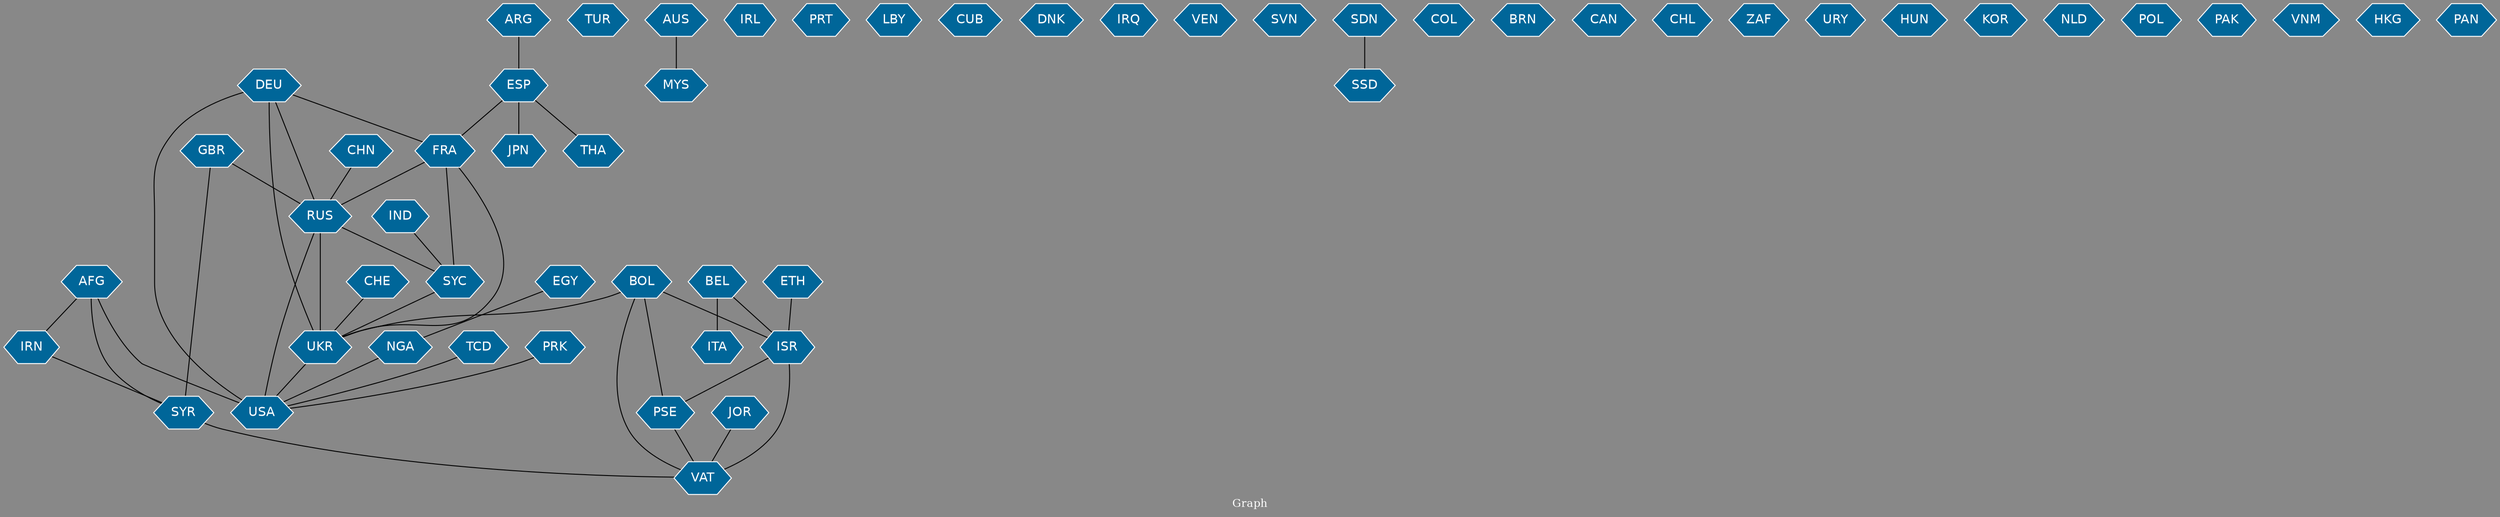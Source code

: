 // Countries together in item graph
graph {
	graph [bgcolor="#888888" fontcolor=white fontsize=12 label="Graph" outputorder=edgesfirst overlap=prism]
	node [color=white fillcolor="#006699" fontcolor=white fontname=Helvetica shape=hexagon style=filled]
	edge [arrowhead=open color=black fontcolor=white fontname=Courier fontsize=12]
		BEL [label=BEL]
		ITA [label=ITA]
		UKR [label=UKR]
		USA [label=USA]
		DEU [label=DEU]
		EGY [label=EGY]
		TUR [label=TUR]
		RUS [label=RUS]
		ESP [label=ESP]
		JPN [label=JPN]
		GBR [label=GBR]
		TCD [label=TCD]
		IND [label=IND]
		SYC [label=SYC]
		SYR [label=SYR]
		IRN [label=IRN]
		ISR [label=ISR]
		MYS [label=MYS]
		CHE [label=CHE]
		JOR [label=JOR]
		VAT [label=VAT]
		CHN [label=CHN]
		IRL [label=IRL]
		PRT [label=PRT]
		NGA [label=NGA]
		LBY [label=LBY]
		BOL [label=BOL]
		ARG [label=ARG]
		THA [label=THA]
		CUB [label=CUB]
		FRA [label=FRA]
		DNK [label=DNK]
		AFG [label=AFG]
		IRQ [label=IRQ]
		VEN [label=VEN]
		SVN [label=SVN]
		SSD [label=SSD]
		SDN [label=SDN]
		COL [label=COL]
		BRN [label=BRN]
		CAN [label=CAN]
		CHL [label=CHL]
		PSE [label=PSE]
		ZAF [label=ZAF]
		PRK [label=PRK]
		URY [label=URY]
		HUN [label=HUN]
		KOR [label=KOR]
		NLD [label=NLD]
		POL [label=POL]
		PAK [label=PAK]
		AUS [label=AUS]
		VNM [label=VNM]
		HKG [label=HKG]
		PAN [label=PAN]
		ETH [label=ETH]
			BEL -- ISR [weight=1]
			AFG -- SYR [weight=1]
			DEU -- FRA [weight=1]
			DEU -- UKR [weight=2]
			ISR -- PSE [weight=3]
			NGA -- USA [weight=1]
			DEU -- RUS [weight=2]
			JOR -- VAT [weight=1]
			SYR -- VAT [weight=1]
			BOL -- VAT [weight=2]
			EGY -- NGA [weight=1]
			ESP -- FRA [weight=1]
			FRA -- UKR [weight=1]
			AFG -- IRN [weight=1]
			CHN -- RUS [weight=2]
			BOL -- ISR [weight=1]
			ISR -- VAT [weight=3]
			TCD -- USA [weight=1]
			ARG -- ESP [weight=1]
			AFG -- USA [weight=2]
			BOL -- UKR [weight=1]
			RUS -- USA [weight=1]
			PSE -- VAT [weight=1]
			SYC -- UKR [weight=2]
			CHE -- UKR [weight=1]
			ETH -- ISR [weight=1]
			DEU -- USA [weight=3]
			RUS -- UKR [weight=19]
			FRA -- RUS [weight=1]
			BOL -- PSE [weight=1]
			IND -- SYC [weight=1]
			BEL -- ITA [weight=2]
			SDN -- SSD [weight=1]
			UKR -- USA [weight=1]
			GBR -- RUS [weight=1]
			FRA -- SYC [weight=1]
			IRN -- SYR [weight=1]
			ESP -- JPN [weight=2]
			PRK -- USA [weight=1]
			RUS -- SYC [weight=2]
			ESP -- THA [weight=1]
			GBR -- SYR [weight=1]
			AUS -- MYS [weight=1]
}